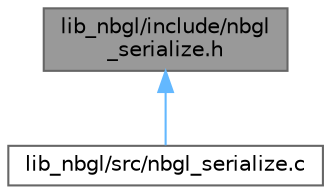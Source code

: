 digraph "lib_nbgl/include/nbgl_serialize.h"
{
 // LATEX_PDF_SIZE
  bgcolor="transparent";
  edge [fontname=Helvetica,fontsize=10,labelfontname=Helvetica,labelfontsize=10];
  node [fontname=Helvetica,fontsize=10,shape=box,height=0.2,width=0.4];
  Node1 [label="lib_nbgl/include/nbgl\l_serialize.h",height=0.2,width=0.4,color="gray40", fillcolor="grey60", style="filled", fontcolor="black",tooltip=" "];
  Node1 -> Node2 [dir="back",color="steelblue1",style="solid"];
  Node2 [label="lib_nbgl/src/nbgl_serialize.c",height=0.2,width=0.4,color="grey40", fillcolor="white", style="filled",URL="$nbgl__serialize_8c.html",tooltip=" "];
}
